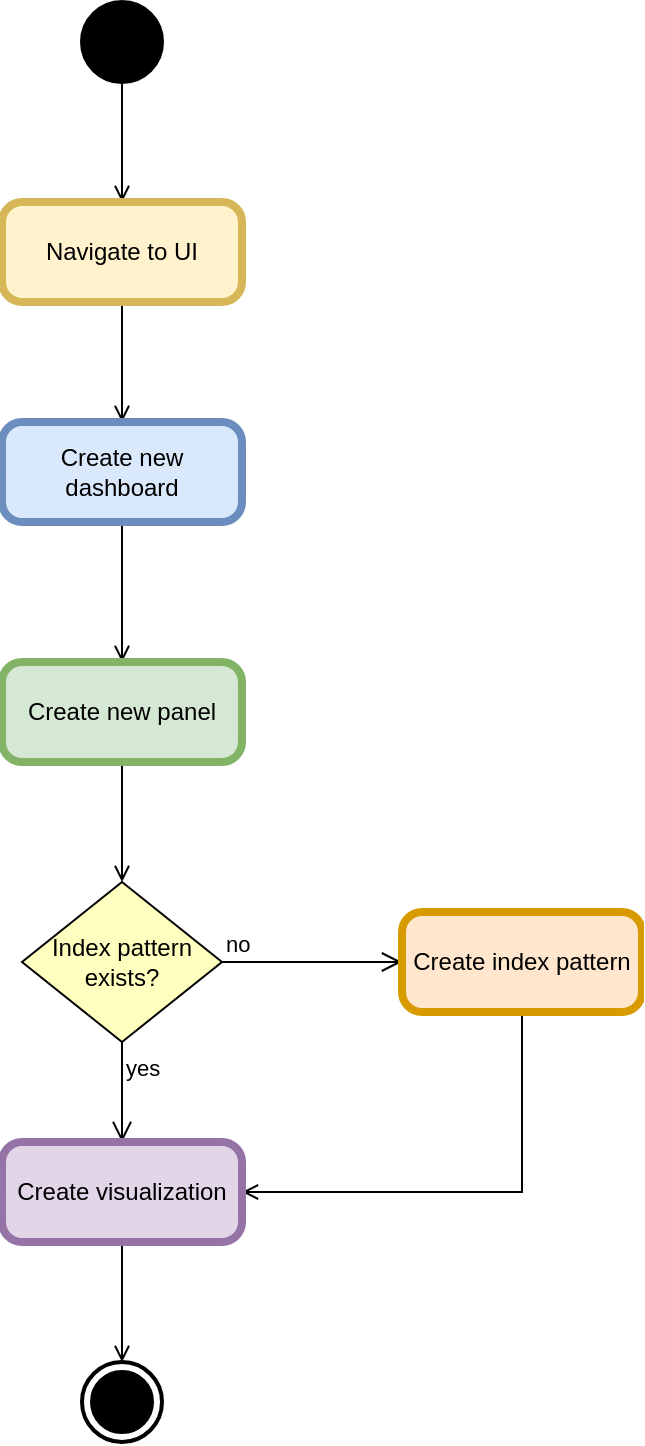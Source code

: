 <mxfile version="21.2.2" type="device">
  <diagram name="Page-1" id="I-mMdjhpBqKOkfsCeBSY">
    <mxGraphModel dx="1434" dy="707" grid="1" gridSize="10" guides="1" tooltips="1" connect="1" arrows="1" fold="1" page="1" pageScale="1" pageWidth="850" pageHeight="1100" math="0" shadow="0">
      <root>
        <mxCell id="0" />
        <mxCell id="1" parent="0" />
        <mxCell id="DRPoOxZggz8F0UYnlgAq-8" style="edgeStyle=orthogonalEdgeStyle;rounded=0;orthogonalLoop=1;jettySize=auto;html=1;exitX=0.5;exitY=1;exitDx=0;exitDy=0;entryX=0.5;entryY=0;entryDx=0;entryDy=0;entryPerimeter=0;endArrow=open;endFill=0;" edge="1" parent="1" source="DRPoOxZggz8F0UYnlgAq-2" target="DRPoOxZggz8F0UYnlgAq-3">
          <mxGeometry relative="1" as="geometry" />
        </mxCell>
        <mxCell id="DRPoOxZggz8F0UYnlgAq-2" value="" style="shape=ellipse;html=1;fillColor=strokeColor;strokeWidth=2;verticalLabelPosition=bottom;verticalAlignment=top;perimeter=ellipsePerimeter;" vertex="1" parent="1">
          <mxGeometry x="400" y="40" width="40" height="40" as="geometry" />
        </mxCell>
        <mxCell id="DRPoOxZggz8F0UYnlgAq-42" style="edgeStyle=orthogonalEdgeStyle;rounded=0;orthogonalLoop=1;jettySize=auto;html=1;exitX=0.5;exitY=1;exitDx=0;exitDy=0;exitPerimeter=0;entryX=0.5;entryY=0;entryDx=0;entryDy=0;entryPerimeter=0;endArrow=open;endFill=0;" edge="1" parent="1" source="DRPoOxZggz8F0UYnlgAq-3" target="DRPoOxZggz8F0UYnlgAq-5">
          <mxGeometry relative="1" as="geometry" />
        </mxCell>
        <mxCell id="DRPoOxZggz8F0UYnlgAq-3" value="Navigate to UI" style="points=[[0.25,0,0],[0.5,0,0],[0.75,0,0],[1,0.25,0],[1,0.5,0],[1,0.75,0],[0.75,1,0],[0.5,1,0],[0.25,1,0],[0,0.75,0],[0,0.5,0],[0,0.25,0]];shape=mxgraph.bpmn.task;whiteSpace=wrap;rectStyle=rounded;size=10;html=1;container=1;expand=0;collapsible=0;bpmnShapeType=call;fillColor=#fff2cc;strokeColor=#d6b656;" vertex="1" parent="1">
          <mxGeometry x="360" y="140" width="120" height="50" as="geometry" />
        </mxCell>
        <mxCell id="DRPoOxZggz8F0UYnlgAq-52" style="edgeStyle=orthogonalEdgeStyle;rounded=0;orthogonalLoop=1;jettySize=auto;html=1;exitX=0.5;exitY=1;exitDx=0;exitDy=0;exitPerimeter=0;entryX=0.5;entryY=0;entryDx=0;entryDy=0;entryPerimeter=0;endArrow=open;endFill=0;" edge="1" parent="1" source="DRPoOxZggz8F0UYnlgAq-5" target="DRPoOxZggz8F0UYnlgAq-44">
          <mxGeometry relative="1" as="geometry" />
        </mxCell>
        <mxCell id="DRPoOxZggz8F0UYnlgAq-5" value="Create new dashboard" style="points=[[0.25,0,0],[0.5,0,0],[0.75,0,0],[1,0.25,0],[1,0.5,0],[1,0.75,0],[0.75,1,0],[0.5,1,0],[0.25,1,0],[0,0.75,0],[0,0.5,0],[0,0.25,0]];shape=mxgraph.bpmn.task;whiteSpace=wrap;rectStyle=rounded;size=10;html=1;container=1;expand=0;collapsible=0;bpmnShapeType=call;fillColor=#dae8fc;strokeColor=#6c8ebf;" vertex="1" parent="1">
          <mxGeometry x="360" y="250" width="120" height="50" as="geometry" />
        </mxCell>
        <mxCell id="DRPoOxZggz8F0UYnlgAq-51" style="edgeStyle=orthogonalEdgeStyle;rounded=0;orthogonalLoop=1;jettySize=auto;html=1;exitX=0.5;exitY=1;exitDx=0;exitDy=0;exitPerimeter=0;entryX=0.5;entryY=0;entryDx=0;entryDy=0;endArrow=open;endFill=0;" edge="1" parent="1" source="DRPoOxZggz8F0UYnlgAq-44" target="DRPoOxZggz8F0UYnlgAq-45">
          <mxGeometry relative="1" as="geometry" />
        </mxCell>
        <mxCell id="DRPoOxZggz8F0UYnlgAq-44" value="Create new panel" style="points=[[0.25,0,0],[0.5,0,0],[0.75,0,0],[1,0.25,0],[1,0.5,0],[1,0.75,0],[0.75,1,0],[0.5,1,0],[0.25,1,0],[0,0.75,0],[0,0.5,0],[0,0.25,0]];shape=mxgraph.bpmn.task;whiteSpace=wrap;rectStyle=rounded;size=10;html=1;container=1;expand=0;collapsible=0;bpmnShapeType=call;fillColor=#d5e8d4;strokeColor=#82b366;" vertex="1" parent="1">
          <mxGeometry x="360" y="370" width="120" height="50" as="geometry" />
        </mxCell>
        <mxCell id="DRPoOxZggz8F0UYnlgAq-45" value="Index pattern exists?" style="rhombus;whiteSpace=wrap;html=1;fontColor=#000000;fillColor=#ffffc0;strokeColor=#000000;" vertex="1" parent="1">
          <mxGeometry x="370" y="480" width="100" height="80" as="geometry" />
        </mxCell>
        <mxCell id="DRPoOxZggz8F0UYnlgAq-46" value="no" style="edgeStyle=orthogonalEdgeStyle;html=1;align=left;verticalAlign=bottom;endArrow=open;endSize=8;strokeColor=#000000;rounded=0;entryX=0;entryY=0.5;entryDx=0;entryDy=0;entryPerimeter=0;exitX=1;exitY=0.5;exitDx=0;exitDy=0;" edge="1" source="DRPoOxZggz8F0UYnlgAq-45" parent="1" target="DRPoOxZggz8F0UYnlgAq-48">
          <mxGeometry x="-1" relative="1" as="geometry">
            <mxPoint x="560" y="520" as="targetPoint" />
            <mxPoint x="490" y="520" as="sourcePoint" />
          </mxGeometry>
        </mxCell>
        <mxCell id="DRPoOxZggz8F0UYnlgAq-47" value="yes" style="edgeStyle=orthogonalEdgeStyle;html=1;align=left;verticalAlign=top;endArrow=open;endSize=8;strokeColor=#000000;rounded=0;entryX=0.5;entryY=0;entryDx=0;entryDy=0;entryPerimeter=0;exitX=0.5;exitY=1;exitDx=0;exitDy=0;" edge="1" source="DRPoOxZggz8F0UYnlgAq-45" parent="1" target="DRPoOxZggz8F0UYnlgAq-49">
          <mxGeometry x="-1" relative="1" as="geometry">
            <mxPoint x="420" y="600" as="targetPoint" />
          </mxGeometry>
        </mxCell>
        <mxCell id="DRPoOxZggz8F0UYnlgAq-50" style="edgeStyle=orthogonalEdgeStyle;rounded=0;orthogonalLoop=1;jettySize=auto;html=1;exitX=0.5;exitY=1;exitDx=0;exitDy=0;exitPerimeter=0;entryX=1;entryY=0.5;entryDx=0;entryDy=0;entryPerimeter=0;endArrow=open;endFill=0;" edge="1" parent="1" source="DRPoOxZggz8F0UYnlgAq-48" target="DRPoOxZggz8F0UYnlgAq-49">
          <mxGeometry relative="1" as="geometry" />
        </mxCell>
        <mxCell id="DRPoOxZggz8F0UYnlgAq-48" value="Create index pattern" style="points=[[0.25,0,0],[0.5,0,0],[0.75,0,0],[1,0.25,0],[1,0.5,0],[1,0.75,0],[0.75,1,0],[0.5,1,0],[0.25,1,0],[0,0.75,0],[0,0.5,0],[0,0.25,0]];shape=mxgraph.bpmn.task;whiteSpace=wrap;rectStyle=rounded;size=10;html=1;container=1;expand=0;collapsible=0;bpmnShapeType=call;fillColor=#ffe6cc;strokeColor=#d79b00;" vertex="1" parent="1">
          <mxGeometry x="560" y="495" width="120" height="50" as="geometry" />
        </mxCell>
        <mxCell id="DRPoOxZggz8F0UYnlgAq-54" style="edgeStyle=orthogonalEdgeStyle;rounded=0;orthogonalLoop=1;jettySize=auto;html=1;exitX=0.5;exitY=1;exitDx=0;exitDy=0;exitPerimeter=0;entryX=0.5;entryY=0;entryDx=0;entryDy=0;entryPerimeter=0;endArrow=open;endFill=0;" edge="1" parent="1" source="DRPoOxZggz8F0UYnlgAq-49" target="DRPoOxZggz8F0UYnlgAq-53">
          <mxGeometry relative="1" as="geometry" />
        </mxCell>
        <mxCell id="DRPoOxZggz8F0UYnlgAq-49" value="Create visualization" style="points=[[0.25,0,0],[0.5,0,0],[0.75,0,0],[1,0.25,0],[1,0.5,0],[1,0.75,0],[0.75,1,0],[0.5,1,0],[0.25,1,0],[0,0.75,0],[0,0.5,0],[0,0.25,0]];shape=mxgraph.bpmn.task;whiteSpace=wrap;rectStyle=rounded;size=10;html=1;container=1;expand=0;collapsible=0;bpmnShapeType=call;fillColor=#e1d5e7;strokeColor=#9673a6;" vertex="1" parent="1">
          <mxGeometry x="360" y="610" width="120" height="50" as="geometry" />
        </mxCell>
        <mxCell id="DRPoOxZggz8F0UYnlgAq-53" value="" style="html=1;shape=mxgraph.sysml.actFinal;strokeWidth=2;verticalLabelPosition=bottom;verticalAlignment=top;" vertex="1" parent="1">
          <mxGeometry x="400" y="720" width="40" height="40" as="geometry" />
        </mxCell>
      </root>
    </mxGraphModel>
  </diagram>
</mxfile>
